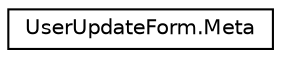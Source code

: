 digraph "Graphical Class Hierarchy"
{
 // LATEX_PDF_SIZE
  edge [fontname="Helvetica",fontsize="10",labelfontname="Helvetica",labelfontsize="10"];
  node [fontname="Helvetica",fontsize="10",shape=record];
  rankdir="LR";
  Node0 [label="UserUpdateForm.Meta",height=0.2,width=0.4,color="black", fillcolor="white", style="filled",URL="$classusers_1_1forms_1_1UserUpdateForm_1_1Meta.html",tooltip=" "];
}
